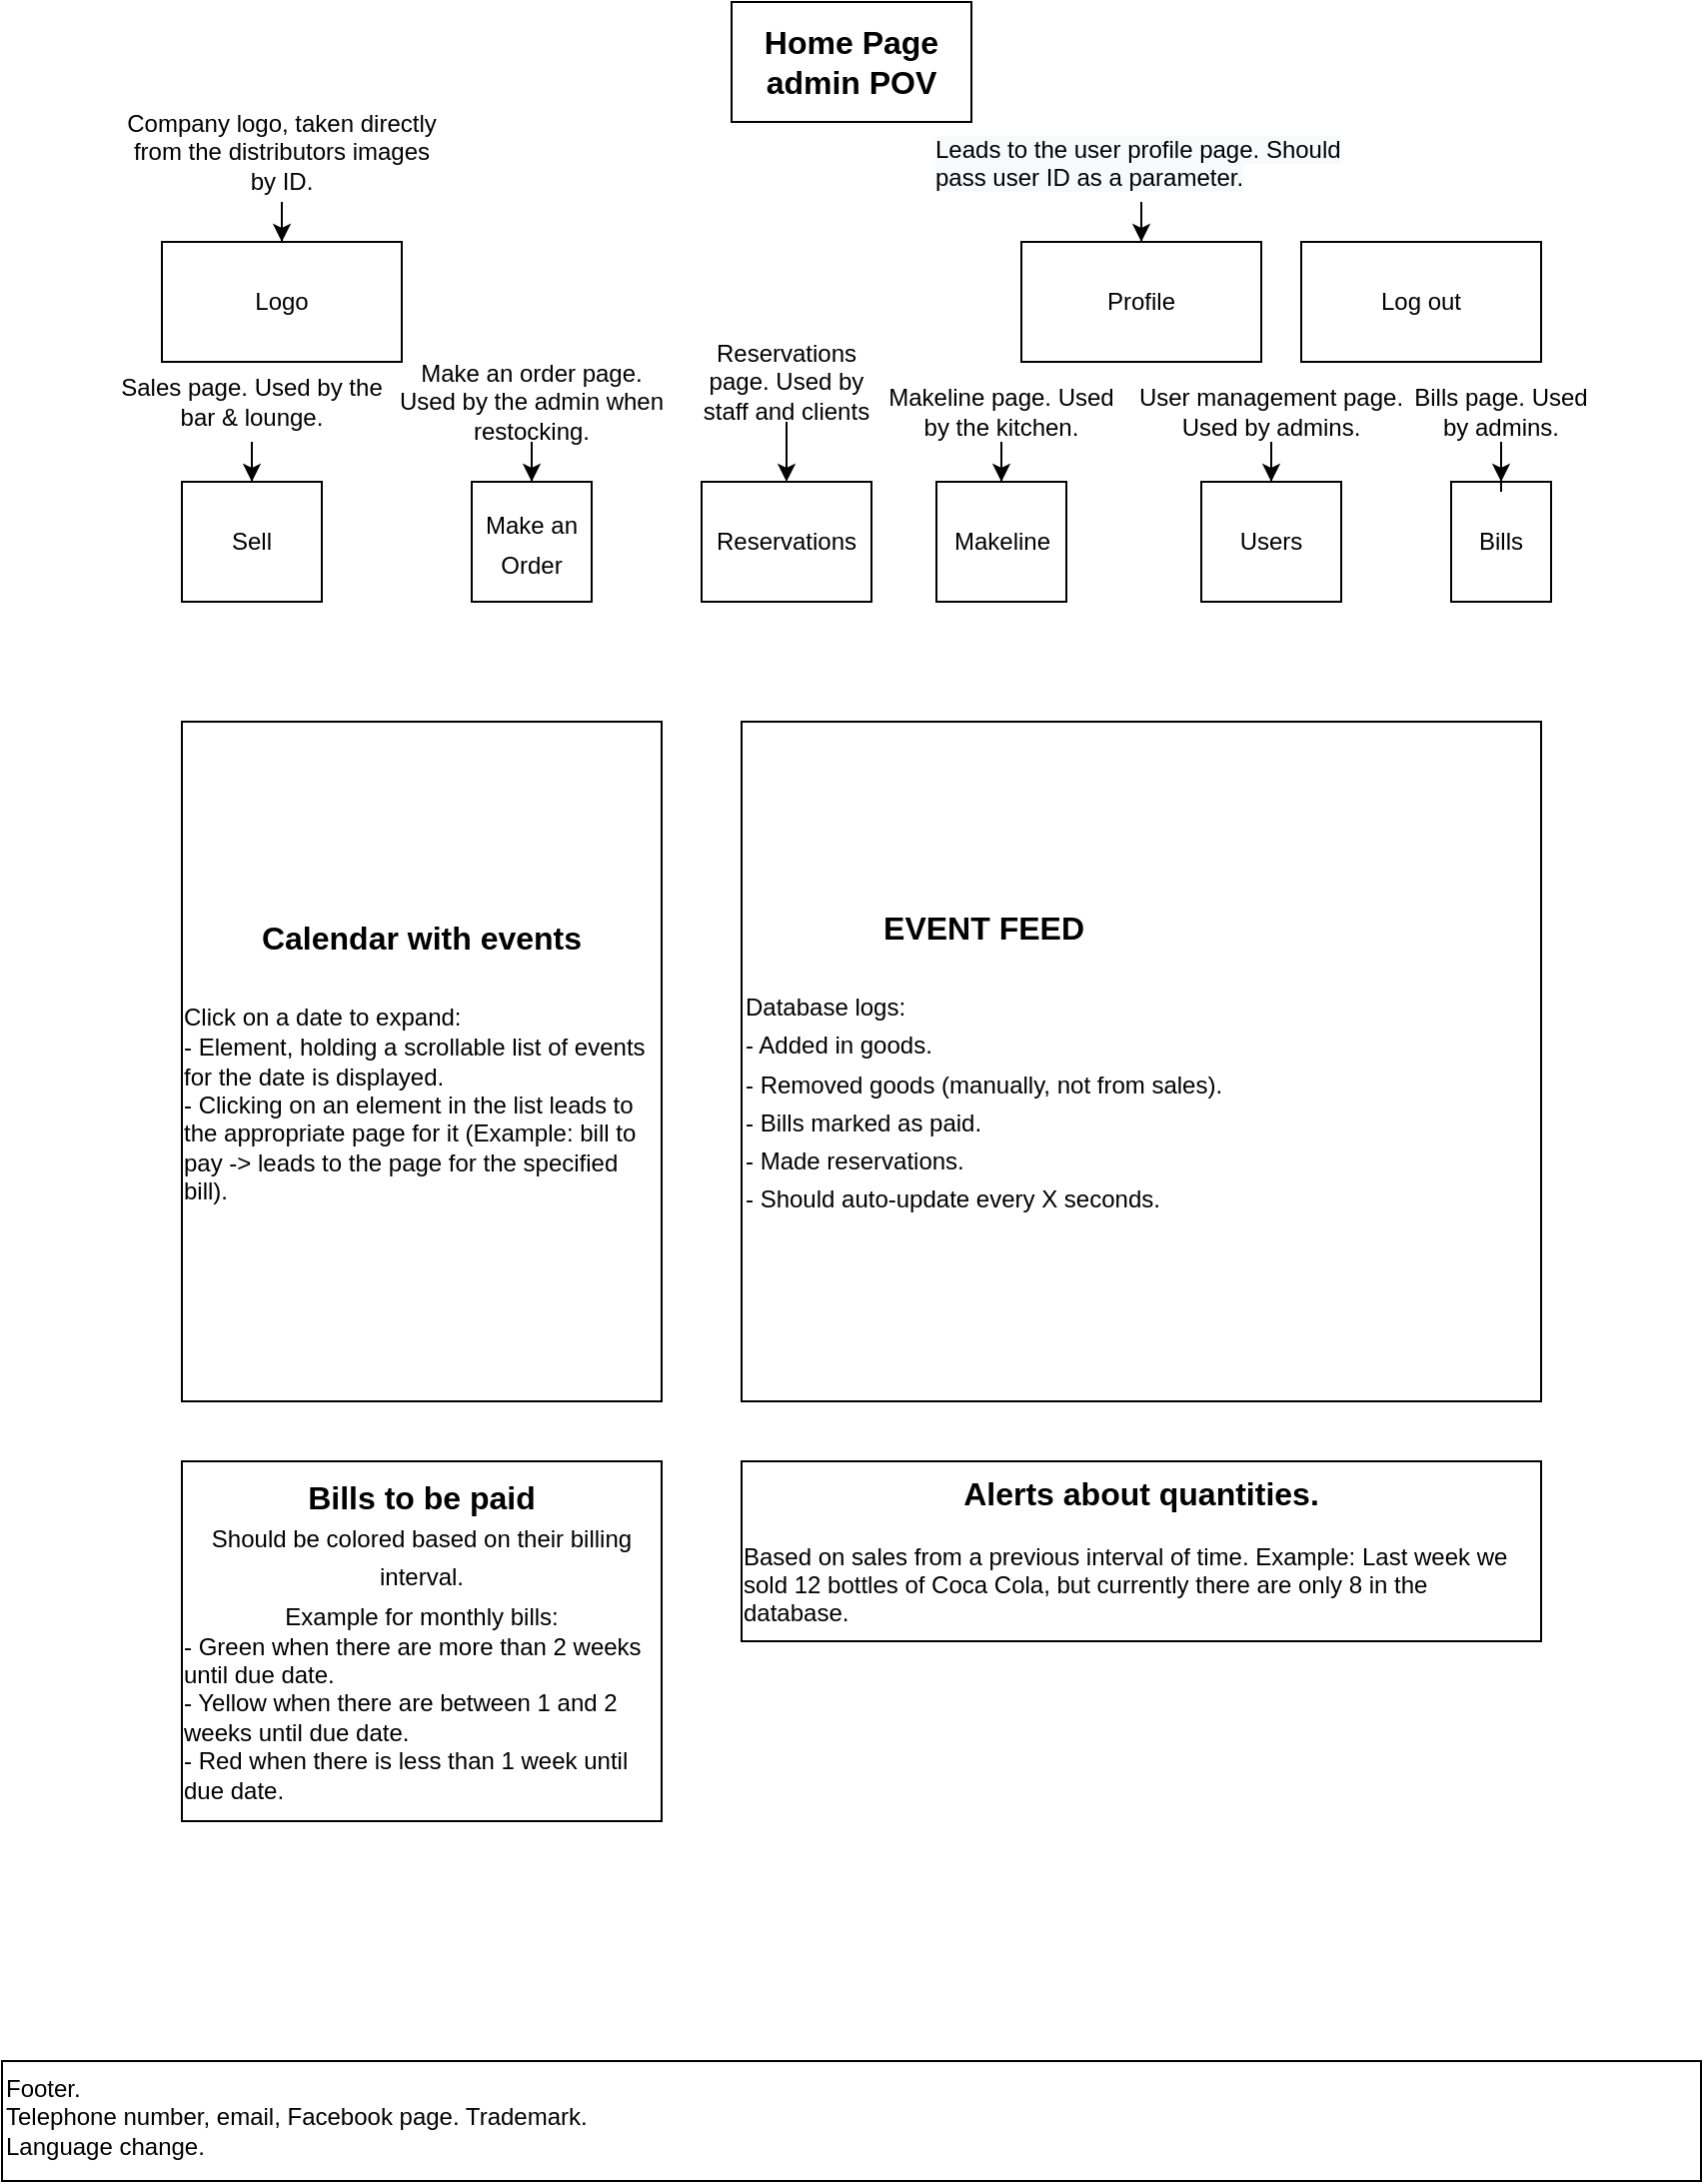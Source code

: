 <mxfile version="13.7.9" type="device"><diagram id="kb0O-TQYpHoUlSS8oe28" name="Page-1"><mxGraphModel dx="1102" dy="851" grid="1" gridSize="10" guides="1" tooltips="1" connect="1" arrows="1" fold="1" page="1" pageScale="1" pageWidth="850" pageHeight="1100" math="0" shadow="0"><root><mxCell id="0"/><mxCell id="1" parent="0"/><mxCell id="PRHT134tlx1LBTMI_65v-1" value="Home Page&lt;br&gt;admin POV" style="rounded=0;whiteSpace=wrap;html=1;fontStyle=1;fontSize=16;" parent="1" vertex="1"><mxGeometry x="365" y="10" width="120" height="60" as="geometry"/></mxCell><mxCell id="0El8caUKQgNmfqgQGXCg-1" value="Log out" style="rounded=0;whiteSpace=wrap;html=1;" parent="1" vertex="1"><mxGeometry x="650" y="130" width="120" height="60" as="geometry"/></mxCell><mxCell id="0El8caUKQgNmfqgQGXCg-2" value="Profile" style="rounded=0;whiteSpace=wrap;html=1;" parent="1" vertex="1"><mxGeometry x="510" y="130" width="120" height="60" as="geometry"/></mxCell><mxCell id="0El8caUKQgNmfqgQGXCg-3" value="Logo" style="rounded=0;whiteSpace=wrap;html=1;" parent="1" vertex="1"><mxGeometry x="80" y="130" width="120" height="60" as="geometry"/></mxCell><mxCell id="0El8caUKQgNmfqgQGXCg-4" value="Sell" style="rounded=0;whiteSpace=wrap;html=1;" parent="1" vertex="1"><mxGeometry x="90" y="250" width="70" height="60" as="geometry"/></mxCell><mxCell id="0El8caUKQgNmfqgQGXCg-5" value="&lt;font style=&quot;font-size: 12px&quot;&gt;Make an Order&lt;/font&gt;" style="rounded=0;whiteSpace=wrap;html=1;fontSize=16;" parent="1" vertex="1"><mxGeometry x="235" y="250" width="60" height="60" as="geometry"/></mxCell><mxCell id="0El8caUKQgNmfqgQGXCg-6" value="Reservations" style="rounded=0;whiteSpace=wrap;html=1;fontSize=12;" parent="1" vertex="1"><mxGeometry x="350" y="250" width="85" height="60" as="geometry"/></mxCell><mxCell id="0El8caUKQgNmfqgQGXCg-7" value="Users" style="rounded=0;whiteSpace=wrap;html=1;fontSize=12;" parent="1" vertex="1"><mxGeometry x="600" y="250" width="70" height="60" as="geometry"/></mxCell><mxCell id="0El8caUKQgNmfqgQGXCg-8" value="&lt;b&gt;Calendar with events&lt;/b&gt;&lt;br&gt;&lt;br style=&quot;font-size: 12px&quot;&gt;&lt;div style=&quot;text-align: left&quot;&gt;&lt;span style=&quot;font-size: 12px&quot;&gt;Click on a date to expand:&amp;nbsp;&lt;/span&gt;&lt;/div&gt;&lt;font style=&quot;font-size: 12px&quot;&gt;&lt;div style=&quot;text-align: left&quot;&gt;&lt;span&gt;- Element, holding a scrollable list of events for the date is displayed. &lt;br&gt;- Clicking on an element in the list leads to the appropriate page for it (Example: bill to pay -&amp;gt; leads to the page for the specified bill).&lt;/span&gt;&lt;/div&gt;&lt;/font&gt;" style="rounded=0;whiteSpace=wrap;html=1;fontSize=16;" parent="1" vertex="1"><mxGeometry x="90" y="370" width="240" height="340" as="geometry"/></mxCell><mxCell id="0El8caUKQgNmfqgQGXCg-9" value="&lt;b&gt;Bills to be paid&lt;/b&gt;&lt;br style=&quot;font-size: 12px&quot;&gt;&lt;font style=&quot;font-size: 12px&quot;&gt;Should be colored based on their billing interval.&lt;br&gt;Example for monthly bills:&lt;br&gt;&lt;div style=&quot;text-align: left&quot;&gt;&lt;span&gt;- Green when there are more than 2 weeks until due date.&lt;/span&gt;&lt;/div&gt;&lt;div style=&quot;text-align: left&quot;&gt;&lt;span&gt;- Yellow when there are between 1 and 2 weeks until due date.&lt;/span&gt;&lt;/div&gt;&lt;div style=&quot;text-align: left&quot;&gt;&lt;span&gt;- Red when there is less than 1 week until due date.&lt;/span&gt;&lt;/div&gt;&lt;/font&gt;" style="rounded=0;whiteSpace=wrap;html=1;fontSize=16;" parent="1" vertex="1"><mxGeometry x="90" y="740" width="240" height="180" as="geometry"/></mxCell><mxCell id="0El8caUKQgNmfqgQGXCg-10" value="&lt;div style=&quot;text-align: center&quot;&gt;&lt;span&gt;&lt;b&gt;EVENT FEED&lt;/b&gt;&lt;/span&gt;&lt;/div&gt;&lt;br&gt;&lt;span style=&quot;font-size: 12px&quot;&gt;Database logs:&lt;br&gt;- Added in goods. &lt;br&gt;- Removed goods (manually, not from sales). &lt;br&gt;- Bills marked as paid. &lt;br&gt;- Made reservations. &lt;br&gt;- Should auto-update every X seconds.&lt;/span&gt;" style="rounded=0;whiteSpace=wrap;html=1;fontSize=16;align=left;" parent="1" vertex="1"><mxGeometry x="370" y="370" width="400" height="340" as="geometry"/></mxCell><mxCell id="0El8caUKQgNmfqgQGXCg-12" value="Makeline" style="rounded=0;whiteSpace=wrap;html=1;fontSize=12;" parent="1" vertex="1"><mxGeometry x="467.5" y="250" width="65" height="60" as="geometry"/></mxCell><mxCell id="0El8caUKQgNmfqgQGXCg-13" value="&lt;b&gt;&lt;font style=&quot;font-size: 16px&quot;&gt;Alerts about quantities.&lt;br&gt;&lt;/font&gt;&lt;/b&gt;&lt;br&gt;&lt;div style=&quot;text-align: left&quot;&gt;&lt;span&gt;Based on sales from a previous interval of time. Example: Last week we sold 12 bottles of Coca Cola, but currently there are only 8 in the database.&lt;br&gt;&lt;/span&gt;&lt;/div&gt;" style="rounded=0;whiteSpace=wrap;html=1;fontSize=12;" parent="1" vertex="1"><mxGeometry x="370" y="740" width="400" height="90" as="geometry"/></mxCell><mxCell id="0El8caUKQgNmfqgQGXCg-17" value="" style="edgeStyle=orthogonalEdgeStyle;rounded=0;orthogonalLoop=1;jettySize=auto;html=1;fontSize=12;" parent="1" source="0El8caUKQgNmfqgQGXCg-16" target="0El8caUKQgNmfqgQGXCg-2" edge="1"><mxGeometry relative="1" as="geometry"/></mxCell><mxCell id="0El8caUKQgNmfqgQGXCg-16" value="&lt;meta charset=&quot;utf-8&quot;&gt;&lt;span style=&quot;color: rgb(0, 0, 0); font-family: helvetica; font-size: 12px; font-style: normal; font-weight: 400; letter-spacing: normal; text-align: center; text-indent: 0px; text-transform: none; word-spacing: 0px; background-color: rgb(248, 249, 250); display: inline; float: none;&quot;&gt;Leads to the user profile page. Should pass user ID as a parameter.&lt;/span&gt;" style="text;whiteSpace=wrap;html=1;fontSize=12;" parent="1" vertex="1"><mxGeometry x="465" y="70" width="210" height="40" as="geometry"/></mxCell><mxCell id="0El8caUKQgNmfqgQGXCg-19" value="" style="edgeStyle=orthogonalEdgeStyle;rounded=0;orthogonalLoop=1;jettySize=auto;html=1;fontSize=12;" parent="1" source="0El8caUKQgNmfqgQGXCg-18" target="0El8caUKQgNmfqgQGXCg-3" edge="1"><mxGeometry relative="1" as="geometry"/></mxCell><mxCell id="0El8caUKQgNmfqgQGXCg-18" value="Company logo, taken directly from the distributors images by ID." style="text;html=1;strokeColor=none;fillColor=none;align=center;verticalAlign=middle;whiteSpace=wrap;rounded=0;fontSize=12;" parent="1" vertex="1"><mxGeometry x="60" y="60" width="160" height="50" as="geometry"/></mxCell><mxCell id="0El8caUKQgNmfqgQGXCg-22" value="" style="edgeStyle=orthogonalEdgeStyle;rounded=0;orthogonalLoop=1;jettySize=auto;html=1;fontSize=12;" parent="1" source="0El8caUKQgNmfqgQGXCg-21" target="0El8caUKQgNmfqgQGXCg-4" edge="1"><mxGeometry relative="1" as="geometry"/></mxCell><mxCell id="0El8caUKQgNmfqgQGXCg-21" value="Sales page. Used by the bar &amp;amp; lounge." style="text;html=1;strokeColor=none;fillColor=none;align=center;verticalAlign=middle;whiteSpace=wrap;rounded=0;fontSize=12;" parent="1" vertex="1"><mxGeometry x="55" y="190" width="140" height="40" as="geometry"/></mxCell><mxCell id="0El8caUKQgNmfqgQGXCg-25" value="" style="edgeStyle=orthogonalEdgeStyle;rounded=0;orthogonalLoop=1;jettySize=auto;html=1;fontSize=12;" parent="1" source="0El8caUKQgNmfqgQGXCg-23" target="0El8caUKQgNmfqgQGXCg-5" edge="1"><mxGeometry relative="1" as="geometry"/></mxCell><mxCell id="0El8caUKQgNmfqgQGXCg-23" value="Make an order page. Used by the admin when restocking." style="text;html=1;strokeColor=none;fillColor=none;align=center;verticalAlign=middle;whiteSpace=wrap;rounded=0;fontSize=12;" parent="1" vertex="1"><mxGeometry x="195" y="190" width="140" height="40" as="geometry"/></mxCell><mxCell id="0El8caUKQgNmfqgQGXCg-29" value="" style="edgeStyle=orthogonalEdgeStyle;rounded=0;orthogonalLoop=1;jettySize=auto;html=1;fontSize=12;" parent="1" source="0El8caUKQgNmfqgQGXCg-27" target="0El8caUKQgNmfqgQGXCg-6" edge="1"><mxGeometry relative="1" as="geometry"/></mxCell><mxCell id="0El8caUKQgNmfqgQGXCg-27" value="Reservations page. Used by staff and clients" style="text;html=1;strokeColor=none;fillColor=none;align=center;verticalAlign=middle;whiteSpace=wrap;rounded=0;fontSize=12;" parent="1" vertex="1"><mxGeometry x="345" y="180" width="95" height="40" as="geometry"/></mxCell><mxCell id="0El8caUKQgNmfqgQGXCg-31" value="" style="edgeStyle=orthogonalEdgeStyle;rounded=0;orthogonalLoop=1;jettySize=auto;html=1;fontSize=12;" parent="1" source="0El8caUKQgNmfqgQGXCg-30" target="0El8caUKQgNmfqgQGXCg-12" edge="1"><mxGeometry relative="1" as="geometry"/></mxCell><mxCell id="0El8caUKQgNmfqgQGXCg-30" value="Makeline page. Used by the kitchen." style="text;html=1;strokeColor=none;fillColor=none;align=center;verticalAlign=middle;whiteSpace=wrap;rounded=0;fontSize=12;" parent="1" vertex="1"><mxGeometry x="440" y="200" width="120" height="30" as="geometry"/></mxCell><mxCell id="0El8caUKQgNmfqgQGXCg-33" value="" style="edgeStyle=orthogonalEdgeStyle;rounded=0;orthogonalLoop=1;jettySize=auto;html=1;fontSize=12;" parent="1" source="0El8caUKQgNmfqgQGXCg-32" target="0El8caUKQgNmfqgQGXCg-7" edge="1"><mxGeometry relative="1" as="geometry"/></mxCell><mxCell id="0El8caUKQgNmfqgQGXCg-32" value="User management page. Used by admins." style="text;html=1;strokeColor=none;fillColor=none;align=center;verticalAlign=middle;whiteSpace=wrap;rounded=0;fontSize=12;" parent="1" vertex="1"><mxGeometry x="565" y="200" width="140" height="30" as="geometry"/></mxCell><mxCell id="0El8caUKQgNmfqgQGXCg-35" value="Bills" style="rounded=0;whiteSpace=wrap;html=1;fontSize=12;align=center;" parent="1" vertex="1"><mxGeometry x="725" y="250" width="50" height="60" as="geometry"/></mxCell><mxCell id="0El8caUKQgNmfqgQGXCg-38" value="" style="edgeStyle=orthogonalEdgeStyle;rounded=0;orthogonalLoop=1;jettySize=auto;html=1;fontSize=12;" parent="1" source="0El8caUKQgNmfqgQGXCg-37" target="0El8caUKQgNmfqgQGXCg-35" edge="1"><mxGeometry relative="1" as="geometry"/></mxCell><mxCell id="0El8caUKQgNmfqgQGXCg-37" value="Bills page. Used by admins." style="text;html=1;strokeColor=none;fillColor=none;align=center;verticalAlign=middle;whiteSpace=wrap;rounded=0;fontSize=12;" parent="1" vertex="1"><mxGeometry x="705" y="195" width="90" height="40" as="geometry"/></mxCell><mxCell id="ce740JwKzFezASmmS86J-1" value="Footer.&lt;br&gt;Telephone number, email, Facebook page. Trademark. &lt;br&gt;&lt;div&gt;&lt;span&gt;Language change.&lt;/span&gt;&lt;/div&gt;" style="rounded=0;whiteSpace=wrap;html=1;align=left;verticalAlign=top;" parent="1" vertex="1"><mxGeometry y="1040" width="850" height="60" as="geometry"/></mxCell></root></mxGraphModel></diagram></mxfile>